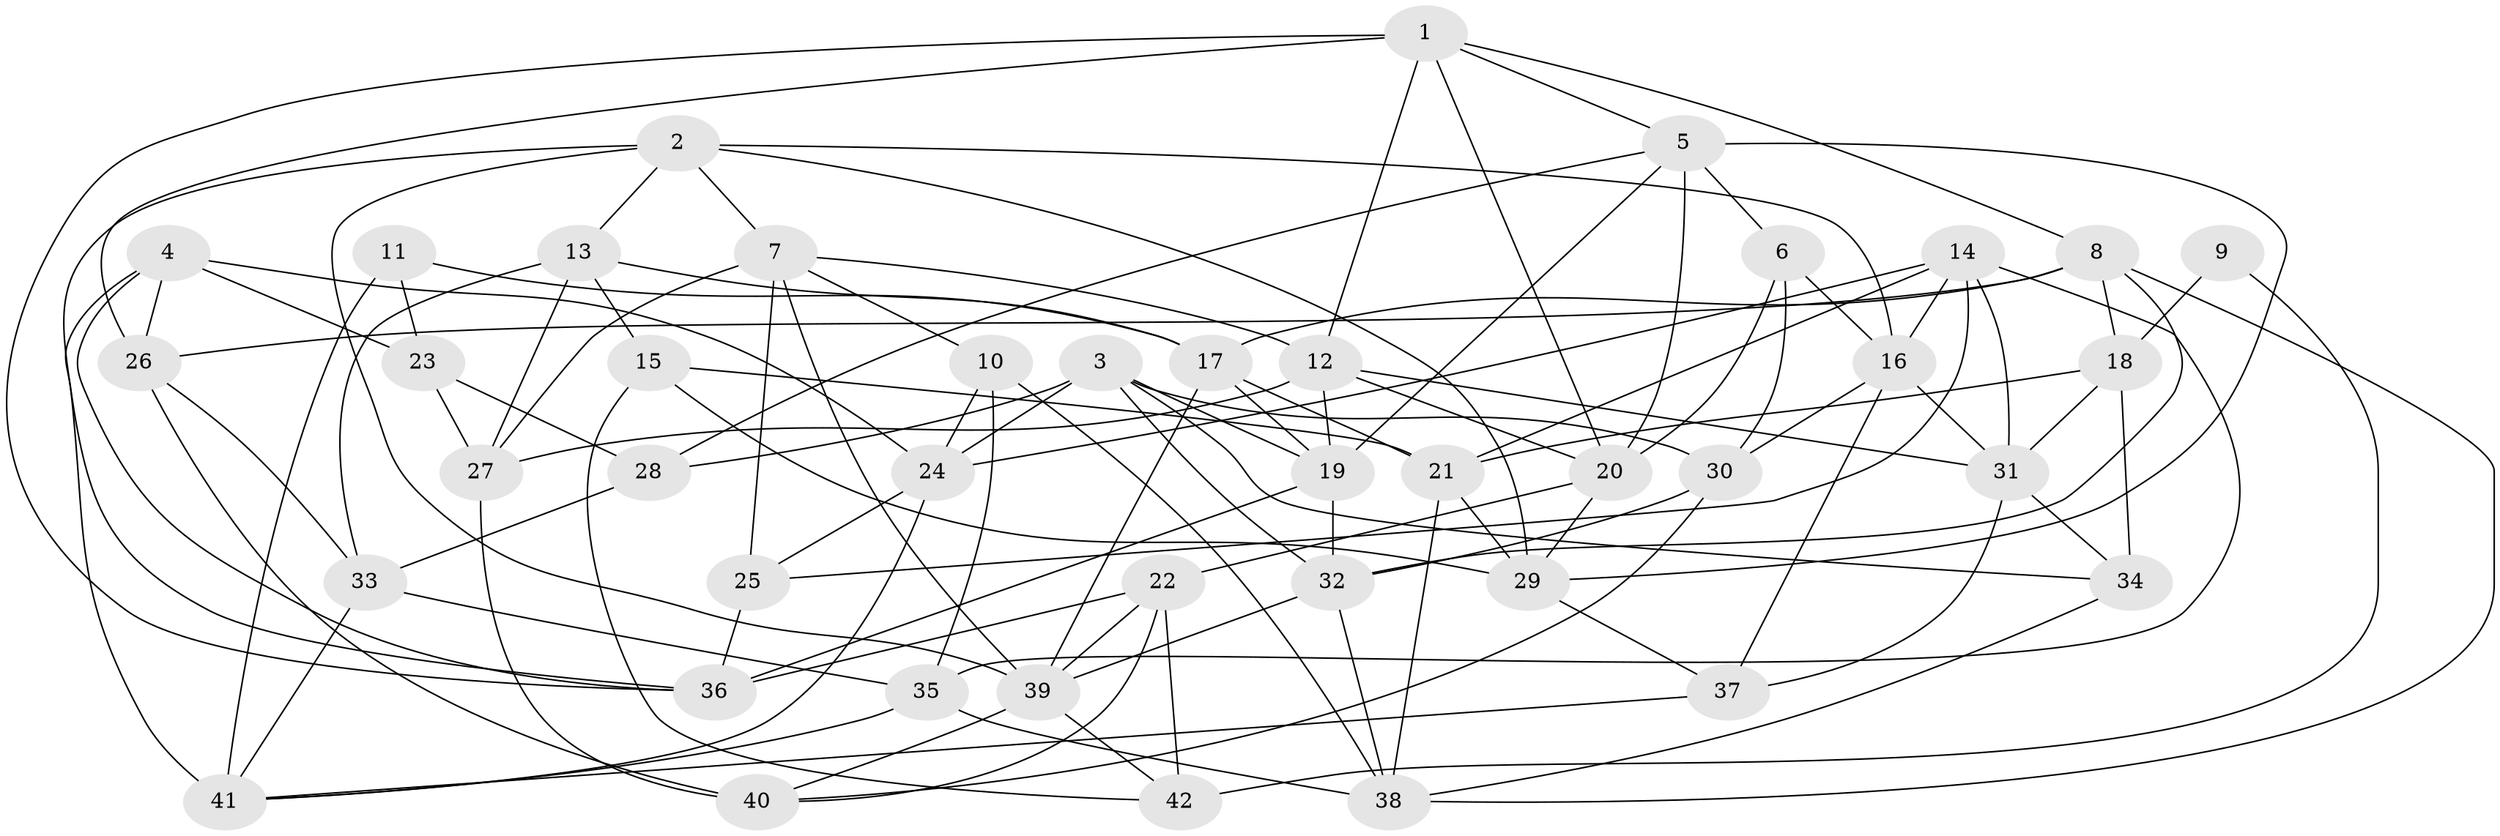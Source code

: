 // original degree distribution, {4: 1.0}
// Generated by graph-tools (version 1.1) at 2025/03/03/09/25 03:03:04]
// undirected, 42 vertices, 109 edges
graph export_dot {
graph [start="1"]
  node [color=gray90,style=filled];
  1;
  2;
  3;
  4;
  5;
  6;
  7;
  8;
  9;
  10;
  11;
  12;
  13;
  14;
  15;
  16;
  17;
  18;
  19;
  20;
  21;
  22;
  23;
  24;
  25;
  26;
  27;
  28;
  29;
  30;
  31;
  32;
  33;
  34;
  35;
  36;
  37;
  38;
  39;
  40;
  41;
  42;
  1 -- 5 [weight=1.0];
  1 -- 8 [weight=1.0];
  1 -- 12 [weight=1.0];
  1 -- 20 [weight=1.0];
  1 -- 26 [weight=1.0];
  1 -- 36 [weight=1.0];
  2 -- 7 [weight=1.0];
  2 -- 13 [weight=1.0];
  2 -- 16 [weight=1.0];
  2 -- 29 [weight=1.0];
  2 -- 36 [weight=1.0];
  2 -- 39 [weight=1.0];
  3 -- 19 [weight=1.0];
  3 -- 24 [weight=1.0];
  3 -- 28 [weight=1.0];
  3 -- 30 [weight=1.0];
  3 -- 32 [weight=1.0];
  3 -- 34 [weight=1.0];
  4 -- 23 [weight=1.0];
  4 -- 24 [weight=1.0];
  4 -- 26 [weight=1.0];
  4 -- 36 [weight=1.0];
  4 -- 41 [weight=2.0];
  5 -- 6 [weight=1.0];
  5 -- 19 [weight=1.0];
  5 -- 20 [weight=1.0];
  5 -- 28 [weight=1.0];
  5 -- 29 [weight=1.0];
  6 -- 16 [weight=1.0];
  6 -- 20 [weight=1.0];
  6 -- 30 [weight=1.0];
  7 -- 10 [weight=1.0];
  7 -- 12 [weight=1.0];
  7 -- 25 [weight=1.0];
  7 -- 27 [weight=1.0];
  7 -- 39 [weight=1.0];
  8 -- 17 [weight=1.0];
  8 -- 18 [weight=1.0];
  8 -- 26 [weight=1.0];
  8 -- 32 [weight=1.0];
  8 -- 38 [weight=1.0];
  9 -- 18 [weight=2.0];
  9 -- 42 [weight=2.0];
  10 -- 24 [weight=1.0];
  10 -- 35 [weight=1.0];
  10 -- 38 [weight=1.0];
  11 -- 17 [weight=1.0];
  11 -- 23 [weight=1.0];
  11 -- 41 [weight=2.0];
  12 -- 19 [weight=1.0];
  12 -- 20 [weight=1.0];
  12 -- 27 [weight=1.0];
  12 -- 31 [weight=1.0];
  13 -- 15 [weight=1.0];
  13 -- 17 [weight=1.0];
  13 -- 27 [weight=2.0];
  13 -- 33 [weight=1.0];
  14 -- 16 [weight=1.0];
  14 -- 21 [weight=1.0];
  14 -- 24 [weight=1.0];
  14 -- 25 [weight=1.0];
  14 -- 31 [weight=1.0];
  14 -- 35 [weight=1.0];
  15 -- 21 [weight=1.0];
  15 -- 29 [weight=1.0];
  15 -- 42 [weight=1.0];
  16 -- 30 [weight=1.0];
  16 -- 31 [weight=1.0];
  16 -- 37 [weight=1.0];
  17 -- 19 [weight=1.0];
  17 -- 21 [weight=1.0];
  17 -- 39 [weight=1.0];
  18 -- 21 [weight=1.0];
  18 -- 31 [weight=1.0];
  18 -- 34 [weight=1.0];
  19 -- 32 [weight=1.0];
  19 -- 36 [weight=1.0];
  20 -- 22 [weight=1.0];
  20 -- 29 [weight=1.0];
  21 -- 29 [weight=1.0];
  21 -- 38 [weight=1.0];
  22 -- 36 [weight=1.0];
  22 -- 39 [weight=1.0];
  22 -- 40 [weight=1.0];
  22 -- 42 [weight=2.0];
  23 -- 27 [weight=3.0];
  23 -- 28 [weight=1.0];
  24 -- 25 [weight=1.0];
  24 -- 41 [weight=1.0];
  25 -- 36 [weight=1.0];
  26 -- 33 [weight=1.0];
  26 -- 40 [weight=2.0];
  27 -- 40 [weight=1.0];
  28 -- 33 [weight=1.0];
  29 -- 37 [weight=1.0];
  30 -- 32 [weight=2.0];
  30 -- 40 [weight=1.0];
  31 -- 34 [weight=1.0];
  31 -- 37 [weight=1.0];
  32 -- 38 [weight=1.0];
  32 -- 39 [weight=2.0];
  33 -- 35 [weight=2.0];
  33 -- 41 [weight=1.0];
  34 -- 38 [weight=1.0];
  35 -- 38 [weight=1.0];
  35 -- 41 [weight=1.0];
  37 -- 41 [weight=1.0];
  39 -- 40 [weight=1.0];
  39 -- 42 [weight=1.0];
}
